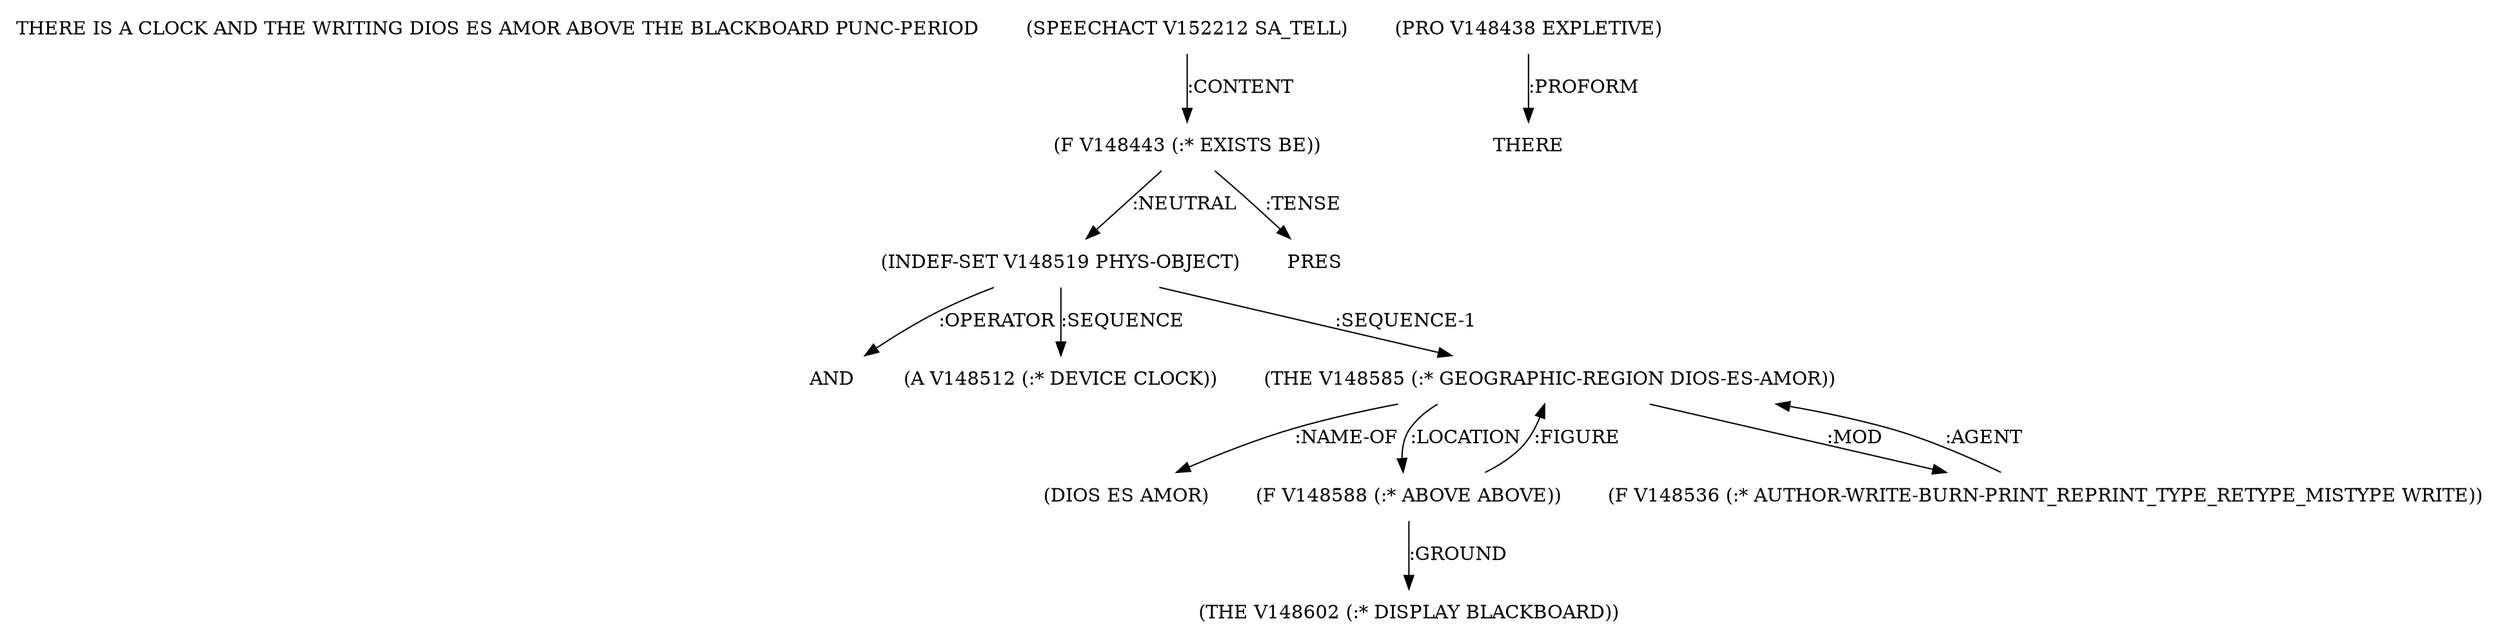 digraph Terms {
  node [shape=none]
  "THERE IS A CLOCK AND THE WRITING DIOS ES AMOR ABOVE THE BLACKBOARD PUNC-PERIOD"
  "V152212" [label="(SPEECHACT V152212 SA_TELL)"]
  "V152212" -> "V148443" [label=":CONTENT"]
  "V148443" [label="(F V148443 (:* EXISTS BE))"]
  "V148443" -> "V148519" [label=":NEUTRAL"]
  "V148443" -> "NT158486" [label=":TENSE"]
  "NT158486" [label="PRES"]
  "V148438" [label="(PRO V148438 EXPLETIVE)"]
  "V148438" -> "NT158487" [label=":PROFORM"]
  "NT158487" [label="THERE"]
  "V148519" [label="(INDEF-SET V148519 PHYS-OBJECT)"]
  "V148519" -> "NT158488" [label=":OPERATOR"]
  "NT158488" [label="AND"]
  "V148519" -> "V148512" [label=":SEQUENCE"]
  "V148519" -> "V148585" [label=":SEQUENCE-1"]
  "V148512" [label="(A V148512 (:* DEVICE CLOCK))"]
  "V148585" [label="(THE V148585 (:* GEOGRAPHIC-REGION DIOS-ES-AMOR))"]
  "V148585" -> "NT158489" [label=":NAME-OF"]
  "NT158489" [label="(DIOS ES AMOR)"]
  "V148585" -> "V148588" [label=":LOCATION"]
  "V148585" -> "V148536" [label=":MOD"]
  "V148536" [label="(F V148536 (:* AUTHOR-WRITE-BURN-PRINT_REPRINT_TYPE_RETYPE_MISTYPE WRITE))"]
  "V148536" -> "V148585" [label=":AGENT"]
  "V148588" [label="(F V148588 (:* ABOVE ABOVE))"]
  "V148588" -> "V148602" [label=":GROUND"]
  "V148588" -> "V148585" [label=":FIGURE"]
  "V148602" [label="(THE V148602 (:* DISPLAY BLACKBOARD))"]
}
